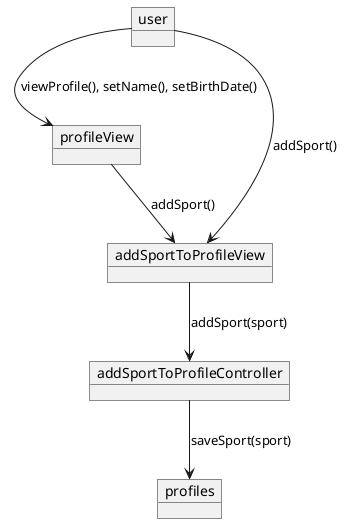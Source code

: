 @startuml
'https://plantuml.com/object-diagram

object user
object profileView
object addSportToProfileView
object addSportToProfileController
object profiles

user --> profileView : viewProfile(), setName(), setBirthDate()
profileView --> addSportToProfileView : addSport()
user --> addSportToProfileView : addSport()
addSportToProfileView --> addSportToProfileController : addSport(sport)
addSportToProfileController --> profiles : saveSport(sport)

@enduml
